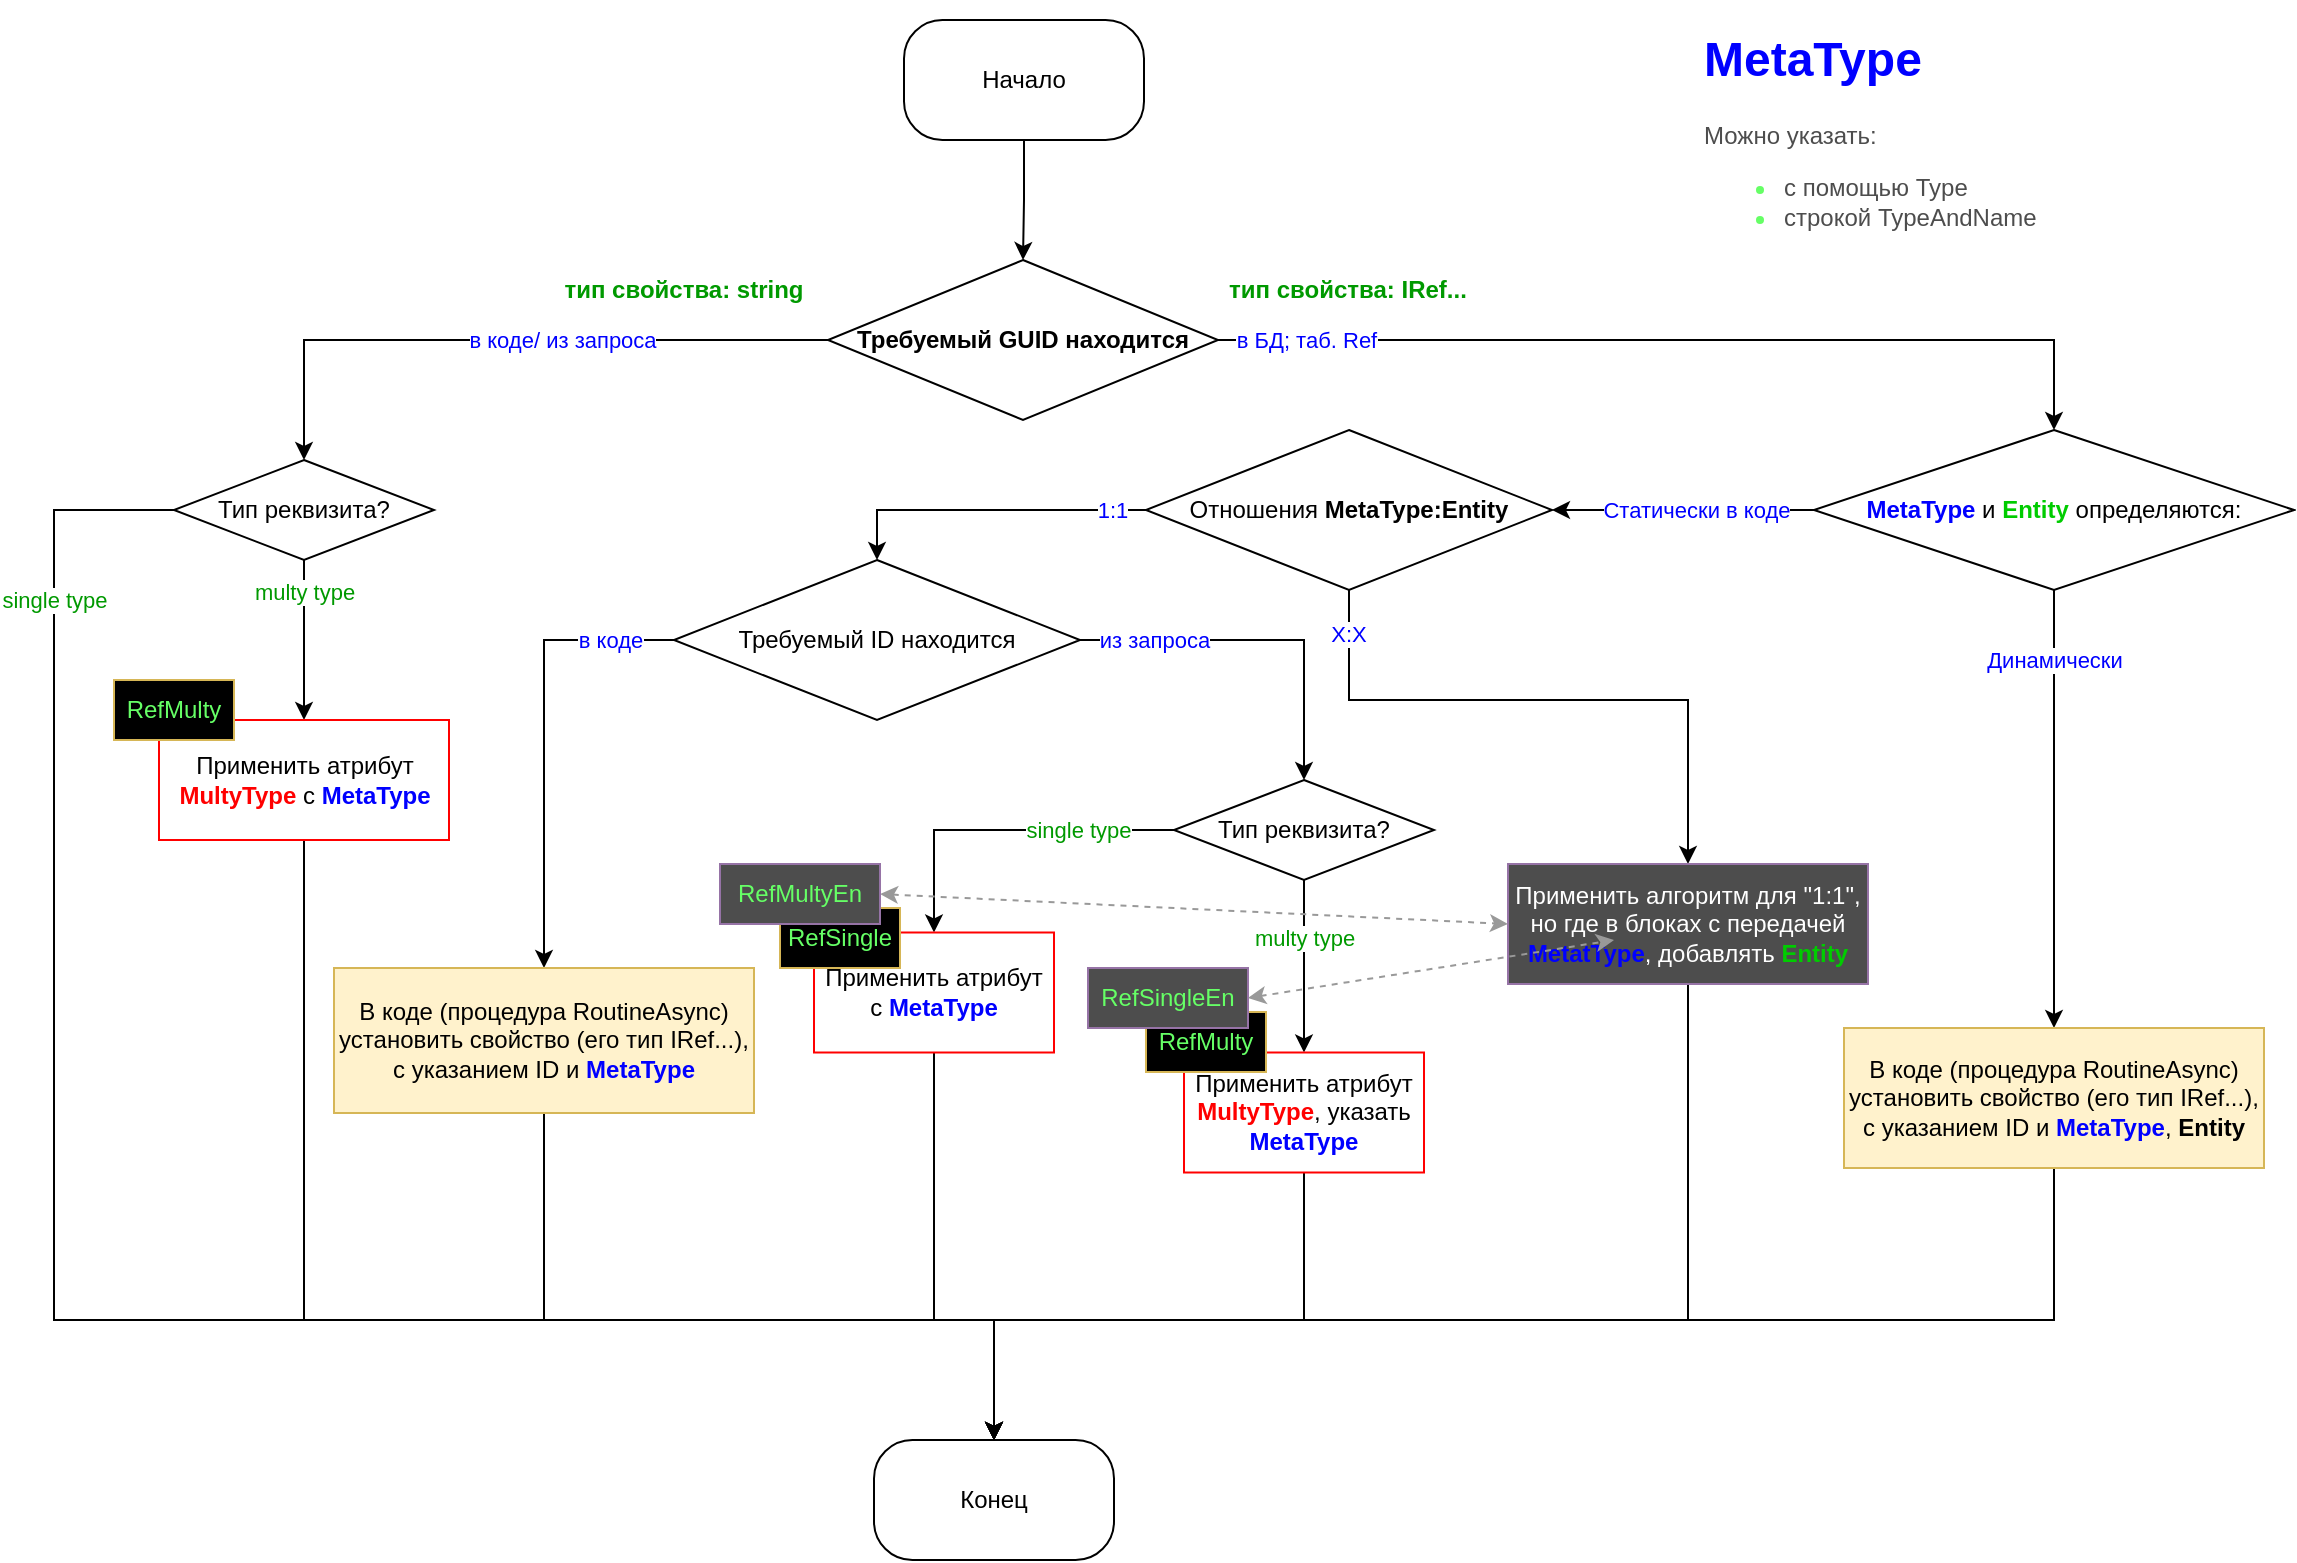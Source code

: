 <mxfile version="20.5.3" type="github">
  <diagram id="txx3bHHGOBFFJghas2Wa" name="Страница 1">
    <mxGraphModel dx="1673" dy="896" grid="1" gridSize="10" guides="1" tooltips="1" connect="1" arrows="1" fold="1" page="1" pageScale="1" pageWidth="1169" pageHeight="827" math="0" shadow="0">
      <root>
        <mxCell id="0" />
        <mxCell id="1" parent="0" />
        <mxCell id="uhG8UHSYETovZm9aPu19-5" value="" style="edgeStyle=orthogonalEdgeStyle;rounded=0;orthogonalLoop=1;jettySize=auto;html=1;fontColor=#66FF66;" edge="1" parent="1" source="AzMbnHq6-pzzuQCgAMzn-20" target="uhG8UHSYETovZm9aPu19-4">
          <mxGeometry relative="1" as="geometry" />
        </mxCell>
        <mxCell id="AzMbnHq6-pzzuQCgAMzn-20" value="Начало" style="rounded=1;whiteSpace=wrap;html=1;arcSize=32;" parent="1" vertex="1">
          <mxGeometry x="465" y="29" width="120" height="60" as="geometry" />
        </mxCell>
        <mxCell id="AzMbnHq6-pzzuQCgAMzn-21" value="Конец" style="rounded=1;whiteSpace=wrap;html=1;arcSize=32;" parent="1" vertex="1">
          <mxGeometry x="450" y="739" width="120" height="60" as="geometry" />
        </mxCell>
        <mxCell id="uhG8UHSYETovZm9aPu19-8" value="в коде/ из запроса" style="edgeStyle=orthogonalEdgeStyle;rounded=0;orthogonalLoop=1;jettySize=auto;html=1;fontColor=#0000FF;entryX=0.5;entryY=0;entryDx=0;entryDy=0;" edge="1" parent="1" source="uhG8UHSYETovZm9aPu19-4" target="uhG8UHSYETovZm9aPu19-14">
          <mxGeometry x="-0.171" relative="1" as="geometry">
            <mxPoint x="289.5" y="189" as="targetPoint" />
            <mxPoint as="offset" />
          </mxGeometry>
        </mxCell>
        <mxCell id="uhG8UHSYETovZm9aPu19-10" value="в БД; таб. Ref" style="edgeStyle=orthogonalEdgeStyle;rounded=0;orthogonalLoop=1;jettySize=auto;html=1;fontColor=#0000FF;entryX=0.5;entryY=0;entryDx=0;entryDy=0;" edge="1" parent="1" source="uhG8UHSYETovZm9aPu19-4" target="uhG8UHSYETovZm9aPu19-48">
          <mxGeometry x="-0.813" relative="1" as="geometry">
            <mxPoint x="739.5" y="189" as="targetPoint" />
            <mxPoint as="offset" />
          </mxGeometry>
        </mxCell>
        <mxCell id="uhG8UHSYETovZm9aPu19-4" value="Требуемый GUID находится" style="rhombus;whiteSpace=wrap;html=1;rounded=0;arcSize=0;fontStyle=1;verticalAlign=middle;horizontal=1;" vertex="1" parent="1">
          <mxGeometry x="427" y="149" width="195" height="80" as="geometry" />
        </mxCell>
        <mxCell id="uhG8UHSYETovZm9aPu19-6" value="&lt;h1&gt;&lt;font color=&quot;#0000ff&quot;&gt;MetaType&lt;/font&gt;&lt;/h1&gt;&lt;p&gt;&lt;font color=&quot;#4d4d4d&quot;&gt;Можно указать:&lt;/font&gt;&lt;/p&gt;&lt;p&gt;&lt;/p&gt;&lt;ul&gt;&lt;li&gt;&lt;font color=&quot;#4d4d4d&quot;&gt;с помощью Type&lt;/font&gt;&lt;/li&gt;&lt;li&gt;&lt;font color=&quot;#4d4d4d&quot;&gt;строкой TypeAndName&lt;/font&gt;&lt;/li&gt;&lt;/ul&gt;&lt;p&gt;&lt;/p&gt;" style="text;html=1;strokeColor=none;fillColor=none;spacing=5;spacingTop=-20;whiteSpace=wrap;overflow=hidden;rounded=0;fontColor=#66FF66;" vertex="1" parent="1">
          <mxGeometry x="860" y="29" width="190" height="120" as="geometry" />
        </mxCell>
        <mxCell id="uhG8UHSYETovZm9aPu19-11" value="тип свойства: string" style="text;html=1;strokeColor=none;fillColor=none;align=center;verticalAlign=middle;whiteSpace=wrap;rounded=0;fontColor=#009900;fontStyle=1" vertex="1" parent="1">
          <mxGeometry x="290" y="149" width="130" height="30" as="geometry" />
        </mxCell>
        <mxCell id="uhG8UHSYETovZm9aPu19-12" value="тип свойства: IRef..." style="text;html=1;strokeColor=none;fillColor=none;align=center;verticalAlign=middle;whiteSpace=wrap;rounded=0;fontColor=#009900;fontStyle=1" vertex="1" parent="1">
          <mxGeometry x="622" y="149" width="130" height="30" as="geometry" />
        </mxCell>
        <mxCell id="uhG8UHSYETovZm9aPu19-19" value="multy type" style="edgeStyle=orthogonalEdgeStyle;orthogonalLoop=1;jettySize=auto;html=1;fontColor=#009900;rounded=0;" edge="1" parent="1" source="uhG8UHSYETovZm9aPu19-14" target="uhG8UHSYETovZm9aPu19-18">
          <mxGeometry x="-0.6" relative="1" as="geometry">
            <mxPoint as="offset" />
          </mxGeometry>
        </mxCell>
        <mxCell id="uhG8UHSYETovZm9aPu19-27" value="single type" style="edgeStyle=orthogonalEdgeStyle;orthogonalLoop=1;jettySize=auto;html=1;fontColor=#009900;rounded=0;exitX=0;exitY=0.5;exitDx=0;exitDy=0;" edge="1" parent="1" source="uhG8UHSYETovZm9aPu19-14" target="AzMbnHq6-pzzuQCgAMzn-21">
          <mxGeometry x="-0.789" relative="1" as="geometry">
            <mxPoint x="60" y="279" as="sourcePoint" />
            <Array as="points">
              <mxPoint x="40" y="274" />
              <mxPoint x="40" y="679" />
              <mxPoint x="510" y="679" />
            </Array>
            <mxPoint as="offset" />
          </mxGeometry>
        </mxCell>
        <mxCell id="uhG8UHSYETovZm9aPu19-14" value="Тип реквизита?" style="rhombus;whiteSpace=wrap;html=1;rounded=0;arcSize=0;fontStyle=0;verticalAlign=middle;horizontal=1;" vertex="1" parent="1">
          <mxGeometry x="100" y="249" width="130" height="50" as="geometry" />
        </mxCell>
        <mxCell id="uhG8UHSYETovZm9aPu19-30" value="&lt;font color=&quot;#0000ff&quot;&gt;1:1&lt;/font&gt;" style="edgeStyle=orthogonalEdgeStyle;rounded=0;orthogonalLoop=1;jettySize=auto;html=1;fontColor=#000000;entryX=0.5;entryY=0;entryDx=0;entryDy=0;" edge="1" parent="1" source="uhG8UHSYETovZm9aPu19-17" target="uhG8UHSYETovZm9aPu19-29">
          <mxGeometry x="-0.781" relative="1" as="geometry">
            <mxPoint as="offset" />
          </mxGeometry>
        </mxCell>
        <mxCell id="uhG8UHSYETovZm9aPu19-46" value="X:X" style="edgeStyle=orthogonalEdgeStyle;rounded=0;orthogonalLoop=1;jettySize=auto;html=1;fontColor=#0000FF;exitX=0.5;exitY=1;exitDx=0;exitDy=0;" edge="1" parent="1" source="uhG8UHSYETovZm9aPu19-17" target="uhG8UHSYETovZm9aPu19-45">
          <mxGeometry x="-0.855" y="-1" relative="1" as="geometry">
            <Array as="points">
              <mxPoint x="687" y="369" />
              <mxPoint x="857" y="369" />
            </Array>
            <mxPoint as="offset" />
          </mxGeometry>
        </mxCell>
        <mxCell id="uhG8UHSYETovZm9aPu19-17" value="&lt;font color=&quot;#000000&quot;&gt;Отношения &lt;b&gt;MetaType:Entity&lt;/b&gt;&lt;/font&gt;" style="rhombus;whiteSpace=wrap;html=1;rounded=0;fontColor=#009900;fillColor=none;" vertex="1" parent="1">
          <mxGeometry x="586" y="234" width="203" height="80" as="geometry" />
        </mxCell>
        <mxCell id="uhG8UHSYETovZm9aPu19-28" style="edgeStyle=orthogonalEdgeStyle;rounded=0;orthogonalLoop=1;jettySize=auto;html=1;exitX=0.5;exitY=1;exitDx=0;exitDy=0;entryX=0.5;entryY=0;entryDx=0;entryDy=0;fontColor=#009900;" edge="1" parent="1" source="uhG8UHSYETovZm9aPu19-18" target="AzMbnHq6-pzzuQCgAMzn-21">
          <mxGeometry relative="1" as="geometry">
            <Array as="points">
              <mxPoint x="165" y="679" />
              <mxPoint x="510" y="679" />
            </Array>
          </mxGeometry>
        </mxCell>
        <mxCell id="uhG8UHSYETovZm9aPu19-18" value="Применить атрибут &lt;b&gt;&lt;font color=&quot;#ff0000&quot;&gt;MultyType&lt;/font&gt;&lt;/b&gt; с &lt;font color=&quot;#0000ff&quot;&gt;&lt;b&gt;MetaType&lt;/b&gt;&lt;/font&gt;" style="whiteSpace=wrap;html=1;rounded=0;arcSize=0;fontStyle=0;strokeColor=#FF0000;" vertex="1" parent="1">
          <mxGeometry x="92.5" y="379" width="145" height="60" as="geometry" />
        </mxCell>
        <mxCell id="uhG8UHSYETovZm9aPu19-32" value="в коде" style="edgeStyle=orthogonalEdgeStyle;rounded=0;orthogonalLoop=1;jettySize=auto;html=1;fontColor=#0000FF;exitX=0;exitY=0.5;exitDx=0;exitDy=0;" edge="1" parent="1" source="uhG8UHSYETovZm9aPu19-29" target="uhG8UHSYETovZm9aPu19-31">
          <mxGeometry x="-0.721" relative="1" as="geometry">
            <mxPoint as="offset" />
          </mxGeometry>
        </mxCell>
        <mxCell id="uhG8UHSYETovZm9aPu19-34" value="из запроса" style="edgeStyle=orthogonalEdgeStyle;rounded=0;orthogonalLoop=1;jettySize=auto;html=1;fontColor=#0000FF;exitX=1;exitY=0.5;exitDx=0;exitDy=0;entryX=0.5;entryY=0;entryDx=0;entryDy=0;" edge="1" parent="1" source="uhG8UHSYETovZm9aPu19-29" target="uhG8UHSYETovZm9aPu19-38">
          <mxGeometry x="-0.602" relative="1" as="geometry">
            <mxPoint x="680" y="419" as="targetPoint" />
            <mxPoint x="1" as="offset" />
          </mxGeometry>
        </mxCell>
        <mxCell id="uhG8UHSYETovZm9aPu19-29" value="&lt;font color=&quot;#000000&quot;&gt;Требуемый ID находится&lt;/font&gt;" style="rhombus;whiteSpace=wrap;html=1;rounded=0;fontColor=#009900;fillColor=none;" vertex="1" parent="1">
          <mxGeometry x="350" y="299" width="203" height="80" as="geometry" />
        </mxCell>
        <mxCell id="uhG8UHSYETovZm9aPu19-35" style="edgeStyle=orthogonalEdgeStyle;rounded=0;orthogonalLoop=1;jettySize=auto;html=1;exitX=0.5;exitY=1;exitDx=0;exitDy=0;entryX=0.5;entryY=0;entryDx=0;entryDy=0;fontColor=#0000FF;" edge="1" parent="1" source="uhG8UHSYETovZm9aPu19-31" target="AzMbnHq6-pzzuQCgAMzn-21">
          <mxGeometry relative="1" as="geometry">
            <Array as="points">
              <mxPoint x="285" y="679" />
              <mxPoint x="510" y="679" />
            </Array>
          </mxGeometry>
        </mxCell>
        <mxCell id="uhG8UHSYETovZm9aPu19-31" value="&lt;font color=&quot;#000000&quot;&gt;В коде (процедура RoutineAsync) установить свойство (его тип IRef...), c указанием ID и &lt;/font&gt;&lt;font color=&quot;#0000ff&quot;&gt;&lt;b&gt;MetaType&lt;/b&gt;&lt;/font&gt;" style="whiteSpace=wrap;html=1;fillColor=#fff2cc;rounded=0;strokeColor=#d6b656;" vertex="1" parent="1">
          <mxGeometry x="180" y="503" width="210" height="72.5" as="geometry" />
        </mxCell>
        <mxCell id="uhG8UHSYETovZm9aPu19-37" value="single type" style="edgeStyle=orthogonalEdgeStyle;orthogonalLoop=1;jettySize=auto;html=1;fontColor=#009900;rounded=0;exitX=0;exitY=0.5;exitDx=0;exitDy=0;entryX=0.5;entryY=0;entryDx=0;entryDy=0;" edge="1" parent="1" source="uhG8UHSYETovZm9aPu19-38" target="uhG8UHSYETovZm9aPu19-40">
          <mxGeometry x="-0.434" relative="1" as="geometry">
            <mxPoint x="561" y="453" as="sourcePoint" />
            <mxPoint x="470" y="479" as="targetPoint" />
            <Array as="points">
              <mxPoint x="480" y="434" />
            </Array>
            <mxPoint as="offset" />
          </mxGeometry>
        </mxCell>
        <mxCell id="uhG8UHSYETovZm9aPu19-54" value="&lt;span style=&quot;color: rgb(0, 153, 0);&quot;&gt;multy type&lt;/span&gt;" style="edgeStyle=orthogonalEdgeStyle;rounded=0;orthogonalLoop=1;jettySize=auto;html=1;exitX=0.5;exitY=1;exitDx=0;exitDy=0;entryX=0.5;entryY=0;entryDx=0;entryDy=0;fontColor=#00CC00;" edge="1" parent="1" source="uhG8UHSYETovZm9aPu19-38" target="uhG8UHSYETovZm9aPu19-42">
          <mxGeometry x="-0.304" relative="1" as="geometry">
            <Array as="points">
              <mxPoint x="665" y="489" />
              <mxPoint x="665" y="489" />
            </Array>
            <mxPoint y="-1" as="offset" />
          </mxGeometry>
        </mxCell>
        <mxCell id="uhG8UHSYETovZm9aPu19-38" value="Тип реквизита?" style="rhombus;whiteSpace=wrap;html=1;rounded=0;arcSize=0;fontStyle=0;verticalAlign=middle;horizontal=1;" vertex="1" parent="1">
          <mxGeometry x="600" y="409" width="130" height="50" as="geometry" />
        </mxCell>
        <mxCell id="uhG8UHSYETovZm9aPu19-41" style="edgeStyle=orthogonalEdgeStyle;rounded=0;orthogonalLoop=1;jettySize=auto;html=1;exitX=0.5;exitY=1;exitDx=0;exitDy=0;entryX=0.5;entryY=0;entryDx=0;entryDy=0;fontColor=#000000;" edge="1" parent="1" source="uhG8UHSYETovZm9aPu19-40" target="AzMbnHq6-pzzuQCgAMzn-21">
          <mxGeometry relative="1" as="geometry">
            <Array as="points">
              <mxPoint x="480" y="679" />
              <mxPoint x="510" y="679" />
            </Array>
          </mxGeometry>
        </mxCell>
        <mxCell id="uhG8UHSYETovZm9aPu19-40" value="&lt;font color=&quot;#000000&quot;&gt;Применить атрибут с &lt;/font&gt;&lt;b&gt;MetaType&lt;/b&gt;" style="rounded=0;whiteSpace=wrap;html=1;fontColor=#0000FF;fillColor=none;strokeColor=#FF0000;" vertex="1" parent="1">
          <mxGeometry x="420" y="485.25" width="120" height="60" as="geometry" />
        </mxCell>
        <mxCell id="uhG8UHSYETovZm9aPu19-43" style="edgeStyle=orthogonalEdgeStyle;rounded=0;orthogonalLoop=1;jettySize=auto;html=1;exitX=0.5;exitY=1;exitDx=0;exitDy=0;entryX=0.5;entryY=0;entryDx=0;entryDy=0;fontColor=#FF0000;" edge="1" parent="1" source="uhG8UHSYETovZm9aPu19-42" target="AzMbnHq6-pzzuQCgAMzn-21">
          <mxGeometry relative="1" as="geometry">
            <Array as="points">
              <mxPoint x="665" y="679" />
              <mxPoint x="510" y="679" />
            </Array>
          </mxGeometry>
        </mxCell>
        <mxCell id="uhG8UHSYETovZm9aPu19-42" value="Применить атрибут &lt;b&gt;&lt;font color=&quot;#ff0000&quot;&gt;MultyType&lt;/font&gt;&lt;/b&gt;, указать &lt;b&gt;&lt;font color=&quot;#0000ff&quot;&gt;MetaType&lt;/font&gt;&lt;/b&gt;" style="rounded=0;whiteSpace=wrap;html=1;fontColor=#000000;fillColor=none;strokeColor=#FF0000;" vertex="1" parent="1">
          <mxGeometry x="605" y="545.25" width="120" height="60" as="geometry" />
        </mxCell>
        <mxCell id="uhG8UHSYETovZm9aPu19-47" style="edgeStyle=orthogonalEdgeStyle;rounded=0;orthogonalLoop=1;jettySize=auto;html=1;exitX=0.5;exitY=1;exitDx=0;exitDy=0;fontColor=#00CC00;" edge="1" parent="1" source="uhG8UHSYETovZm9aPu19-45">
          <mxGeometry relative="1" as="geometry">
            <mxPoint x="510" y="739" as="targetPoint" />
            <Array as="points">
              <mxPoint x="857" y="679" />
              <mxPoint x="510" y="679" />
            </Array>
          </mxGeometry>
        </mxCell>
        <mxCell id="uhG8UHSYETovZm9aPu19-45" value="&lt;font color=&quot;#ffffff&quot;&gt;Применить алгоритм для &quot;1:1&quot;, но где в блоках с передачей&lt;/font&gt;&lt;font color=&quot;#666666&quot;&gt; &lt;/font&gt;&lt;font color=&quot;#0000ff&quot;&gt;&lt;b&gt;MetatType&lt;/b&gt;&lt;/font&gt;&lt;font color=&quot;#ffffff&quot;&gt;, добавлять&lt;/font&gt;&lt;font color=&quot;#666666&quot;&gt; &lt;/font&gt;&lt;font color=&quot;#00cc00&quot;&gt;&lt;b&gt;Entity&lt;/b&gt;&lt;/font&gt;" style="whiteSpace=wrap;html=1;fillColor=#4D4D4D;rounded=0;strokeColor=#9673a6;" vertex="1" parent="1">
          <mxGeometry x="767" y="451" width="180" height="60" as="geometry" />
        </mxCell>
        <mxCell id="uhG8UHSYETovZm9aPu19-49" value="Статически в коде" style="edgeStyle=orthogonalEdgeStyle;rounded=0;orthogonalLoop=1;jettySize=auto;html=1;exitX=0;exitY=0.5;exitDx=0;exitDy=0;entryX=1;entryY=0.5;entryDx=0;entryDy=0;fontColor=#0000FF;" edge="1" parent="1" source="uhG8UHSYETovZm9aPu19-48" target="uhG8UHSYETovZm9aPu19-17">
          <mxGeometry x="-0.108" relative="1" as="geometry">
            <mxPoint x="-1" as="offset" />
          </mxGeometry>
        </mxCell>
        <mxCell id="uhG8UHSYETovZm9aPu19-51" value="Динамически" style="edgeStyle=orthogonalEdgeStyle;rounded=0;orthogonalLoop=1;jettySize=auto;html=1;fontColor=#0000FF;" edge="1" parent="1" source="uhG8UHSYETovZm9aPu19-48" target="uhG8UHSYETovZm9aPu19-50">
          <mxGeometry x="-0.68" relative="1" as="geometry">
            <mxPoint as="offset" />
          </mxGeometry>
        </mxCell>
        <mxCell id="uhG8UHSYETovZm9aPu19-48" value="&lt;b style=&quot;&quot;&gt;&lt;font color=&quot;#0000ff&quot;&gt;MetaType &lt;/font&gt;&lt;/b&gt;&lt;font color=&quot;#000000&quot;&gt;и &lt;/font&gt;&lt;b&gt;Entity&amp;nbsp;&lt;/b&gt;&lt;font style=&quot;&quot; color=&quot;#000000&quot;&gt;определяются:&lt;/font&gt;" style="rhombus;whiteSpace=wrap;html=1;rounded=0;fontColor=#00CC00;fillColor=none;" vertex="1" parent="1">
          <mxGeometry x="920" y="234" width="240" height="80" as="geometry" />
        </mxCell>
        <mxCell id="uhG8UHSYETovZm9aPu19-52" style="edgeStyle=orthogonalEdgeStyle;rounded=0;orthogonalLoop=1;jettySize=auto;html=1;exitX=0.5;exitY=1;exitDx=0;exitDy=0;entryX=0.5;entryY=0;entryDx=0;entryDy=0;fontColor=#00CC00;" edge="1" parent="1" source="uhG8UHSYETovZm9aPu19-50" target="AzMbnHq6-pzzuQCgAMzn-21">
          <mxGeometry relative="1" as="geometry">
            <Array as="points">
              <mxPoint x="1040" y="679" />
              <mxPoint x="510" y="679" />
            </Array>
          </mxGeometry>
        </mxCell>
        <mxCell id="uhG8UHSYETovZm9aPu19-50" value="&lt;font color=&quot;#000000&quot;&gt;В коде (процедура RoutineAsync) установить свойство (его тип IRef...), c указанием ID и&amp;nbsp;&lt;/font&gt;&lt;b style=&quot;color: rgb(0, 0, 255);&quot;&gt;MetaType&lt;/b&gt;&lt;font color=&quot;#000000&quot;&gt;, &lt;/font&gt;&lt;b style=&quot;&quot;&gt;Entity&lt;/b&gt;" style="whiteSpace=wrap;html=1;fillColor=#fff2cc;rounded=0;strokeColor=#d6b656;" vertex="1" parent="1">
          <mxGeometry x="935" y="533" width="210" height="70" as="geometry" />
        </mxCell>
        <mxCell id="uhG8UHSYETovZm9aPu19-55" value="RefMulty" style="text;html=1;strokeColor=#d6b656;fillColor=#000000;align=center;verticalAlign=middle;whiteSpace=wrap;rounded=0;fontColor=#66FF66;" vertex="1" parent="1">
          <mxGeometry x="586" y="525" width="60" height="30" as="geometry" />
        </mxCell>
        <mxCell id="uhG8UHSYETovZm9aPu19-1" value="RefMulty" style="text;html=1;strokeColor=#d6b656;fillColor=#000000;align=center;verticalAlign=middle;whiteSpace=wrap;rounded=0;fontColor=#66FF66;" vertex="1" parent="1">
          <mxGeometry x="70" y="359" width="60" height="30" as="geometry" />
        </mxCell>
        <mxCell id="uhG8UHSYETovZm9aPu19-56" value="RefSingle" style="text;html=1;strokeColor=#d6b656;fillColor=#000000;align=center;verticalAlign=middle;whiteSpace=wrap;rounded=0;fontColor=#66FF66;" vertex="1" parent="1">
          <mxGeometry x="403" y="473" width="60" height="30" as="geometry" />
        </mxCell>
        <mxCell id="uhG8UHSYETovZm9aPu19-59" value="RefSingleEn" style="text;html=1;strokeColor=#9673a6;fillColor=#4D4D4D;align=center;verticalAlign=middle;whiteSpace=wrap;rounded=0;fontColor=#66FF66;" vertex="1" parent="1">
          <mxGeometry x="557" y="503" width="80" height="30" as="geometry" />
        </mxCell>
        <mxCell id="uhG8UHSYETovZm9aPu19-60" value="" style="endArrow=classic;startArrow=classic;html=1;rounded=0;fontColor=#FFFFFF;exitX=1;exitY=0.5;exitDx=0;exitDy=0;entryX=0;entryY=0.5;entryDx=0;entryDy=0;strokeColor=#999999;dashed=1;" edge="1" parent="1" source="uhG8UHSYETovZm9aPu19-58" target="uhG8UHSYETovZm9aPu19-45">
          <mxGeometry width="50" height="50" relative="1" as="geometry">
            <mxPoint x="540" y="489" as="sourcePoint" />
            <mxPoint x="590" y="439" as="targetPoint" />
          </mxGeometry>
        </mxCell>
        <mxCell id="uhG8UHSYETovZm9aPu19-61" value="" style="endArrow=classic;startArrow=classic;html=1;rounded=0;fontColor=#FFFFFF;exitX=1;exitY=0.5;exitDx=0;exitDy=0;strokeColor=#999999;dashed=1;" edge="1" parent="1" source="uhG8UHSYETovZm9aPu19-59">
          <mxGeometry width="50" height="50" relative="1" as="geometry">
            <mxPoint x="540" y="489" as="sourcePoint" />
            <mxPoint x="820" y="489" as="targetPoint" />
          </mxGeometry>
        </mxCell>
        <mxCell id="uhG8UHSYETovZm9aPu19-58" value="RefMultyEn" style="text;html=1;strokeColor=#9673a6;fillColor=#4D4D4D;align=center;verticalAlign=middle;whiteSpace=wrap;rounded=0;fontColor=#66FF66;" vertex="1" parent="1">
          <mxGeometry x="373" y="451" width="80" height="30" as="geometry" />
        </mxCell>
      </root>
    </mxGraphModel>
  </diagram>
</mxfile>
